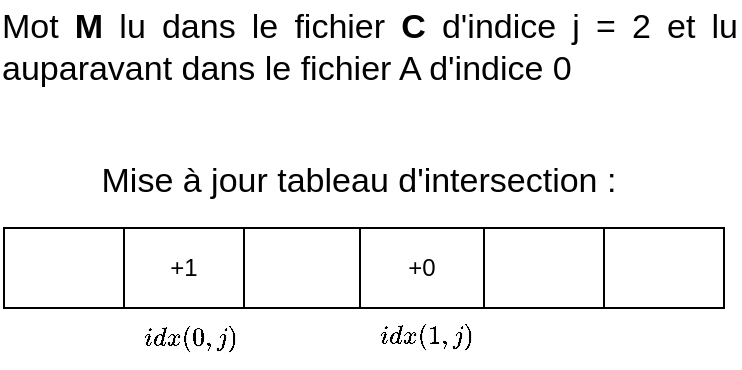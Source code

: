<mxfile>
    <diagram name="Page-1" id="WnlvTqYfmRD4d9-ipeqV">
        <mxGraphModel dx="1342" dy="160" grid="0" gridSize="10" guides="1" tooltips="1" connect="1" arrows="1" fold="1" page="0" pageScale="1" pageWidth="827" pageHeight="1169" math="1" shadow="0">
            <root>
                <mxCell id="0"/>
                <mxCell id="1" parent="0"/>
                <mxCell id="RVFowunid9i79u7LwFzf-1" value="" style="shape=table;startSize=0;container=1;collapsible=0;childLayout=tableLayout;" parent="1" vertex="1">
                    <mxGeometry x="-340" y="640" width="360" height="40" as="geometry"/>
                </mxCell>
                <mxCell id="RVFowunid9i79u7LwFzf-2" value="" style="shape=tableRow;horizontal=0;startSize=0;swimlaneHead=0;swimlaneBody=0;strokeColor=inherit;top=0;left=0;bottom=0;right=0;collapsible=0;dropTarget=0;fillColor=none;points=[[0,0.5],[1,0.5]];portConstraint=eastwest;" parent="RVFowunid9i79u7LwFzf-1" vertex="1">
                    <mxGeometry width="360" height="40" as="geometry"/>
                </mxCell>
                <mxCell id="RVFowunid9i79u7LwFzf-3" value="" style="shape=partialRectangle;html=1;whiteSpace=wrap;connectable=0;strokeColor=inherit;overflow=hidden;fillColor=none;top=0;left=0;bottom=0;right=0;pointerEvents=1;" parent="RVFowunid9i79u7LwFzf-2" vertex="1">
                    <mxGeometry width="60" height="40" as="geometry">
                        <mxRectangle width="60" height="40" as="alternateBounds"/>
                    </mxGeometry>
                </mxCell>
                <mxCell id="RVFowunid9i79u7LwFzf-4" value="+1" style="shape=partialRectangle;html=1;whiteSpace=wrap;connectable=0;strokeColor=inherit;overflow=hidden;fillColor=none;top=0;left=0;bottom=0;right=0;pointerEvents=1;" parent="RVFowunid9i79u7LwFzf-2" vertex="1">
                    <mxGeometry x="60" width="60" height="40" as="geometry">
                        <mxRectangle width="60" height="40" as="alternateBounds"/>
                    </mxGeometry>
                </mxCell>
                <mxCell id="RVFowunid9i79u7LwFzf-5" value="" style="shape=partialRectangle;html=1;whiteSpace=wrap;connectable=0;strokeColor=inherit;overflow=hidden;fillColor=none;top=0;left=0;bottom=0;right=0;pointerEvents=1;" parent="RVFowunid9i79u7LwFzf-2" vertex="1">
                    <mxGeometry x="120" width="58" height="40" as="geometry">
                        <mxRectangle width="58" height="40" as="alternateBounds"/>
                    </mxGeometry>
                </mxCell>
                <mxCell id="RVFowunid9i79u7LwFzf-6" value="+0" style="shape=partialRectangle;html=1;whiteSpace=wrap;connectable=0;strokeColor=inherit;overflow=hidden;fillColor=none;top=0;left=0;bottom=0;right=0;pointerEvents=1;" parent="RVFowunid9i79u7LwFzf-2" vertex="1">
                    <mxGeometry x="178" width="62" height="40" as="geometry">
                        <mxRectangle width="62" height="40" as="alternateBounds"/>
                    </mxGeometry>
                </mxCell>
                <mxCell id="RVFowunid9i79u7LwFzf-7" value="" style="shape=partialRectangle;html=1;whiteSpace=wrap;connectable=0;strokeColor=inherit;overflow=hidden;fillColor=none;top=0;left=0;bottom=0;right=0;pointerEvents=1;" parent="RVFowunid9i79u7LwFzf-2" vertex="1">
                    <mxGeometry x="240" width="60" height="40" as="geometry">
                        <mxRectangle width="60" height="40" as="alternateBounds"/>
                    </mxGeometry>
                </mxCell>
                <mxCell id="RVFowunid9i79u7LwFzf-8" value="" style="shape=partialRectangle;html=1;whiteSpace=wrap;connectable=0;strokeColor=inherit;overflow=hidden;fillColor=none;top=0;left=0;bottom=0;right=0;pointerEvents=1;" parent="RVFowunid9i79u7LwFzf-2" vertex="1">
                    <mxGeometry x="300" width="60" height="40" as="geometry">
                        <mxRectangle width="60" height="40" as="alternateBounds"/>
                    </mxGeometry>
                </mxCell>
                <mxCell id="RVFowunid9i79u7LwFzf-9" value="&lt;div style=&quot;text-align: justify;&quot;&gt;&lt;span style=&quot;background-color: transparent;&quot;&gt;Mot &lt;/span&gt;&lt;b style=&quot;background-color: transparent;&quot;&gt;M&lt;/b&gt;&lt;span style=&quot;background-color: transparent;&quot;&gt; lu dans le fichier &lt;/span&gt;&lt;b style=&quot;background-color: transparent;&quot;&gt;C&lt;/b&gt;&lt;span style=&quot;background-color: transparent;&quot;&gt; d&#39;indice j = 2 et lu auparavant dans le fichier A d&#39;indice 0&lt;/span&gt;&lt;/div&gt;" style="text;strokeColor=none;align=center;fillColor=none;html=1;verticalAlign=middle;whiteSpace=wrap;rounded=0;fontSize=17;" parent="1" vertex="1">
                    <mxGeometry x="-342" y="526" width="370" height="47" as="geometry"/>
                </mxCell>
                <mxCell id="RVFowunid9i79u7LwFzf-10" value="Mise à jour tableau d&#39;intersection :" style="text;strokeColor=none;align=center;fillColor=none;html=1;verticalAlign=middle;whiteSpace=wrap;rounded=0;fontSize=17;" parent="1" vertex="1">
                    <mxGeometry x="-341" y="602" width="357" height="30" as="geometry"/>
                </mxCell>
                <mxCell id="RVFowunid9i79u7LwFzf-14" value="&lt;font&gt;$$idx(0,j)$$&lt;/font&gt;" style="text;strokeColor=none;align=center;fillColor=none;html=1;verticalAlign=middle;whiteSpace=wrap;rounded=0;fontSize=11;" parent="1" vertex="1">
                    <mxGeometry x="-277" y="680" width="60" height="30" as="geometry"/>
                </mxCell>
                <mxCell id="RVFowunid9i79u7LwFzf-15" value="&lt;font&gt;$$idx(1,j)$$&lt;/font&gt;" style="text;strokeColor=none;align=center;fillColor=none;html=1;verticalAlign=middle;whiteSpace=wrap;rounded=0;fontSize=11;" parent="1" vertex="1">
                    <mxGeometry x="-159" y="679" width="60" height="30" as="geometry"/>
                </mxCell>
            </root>
        </mxGraphModel>
    </diagram>
</mxfile>